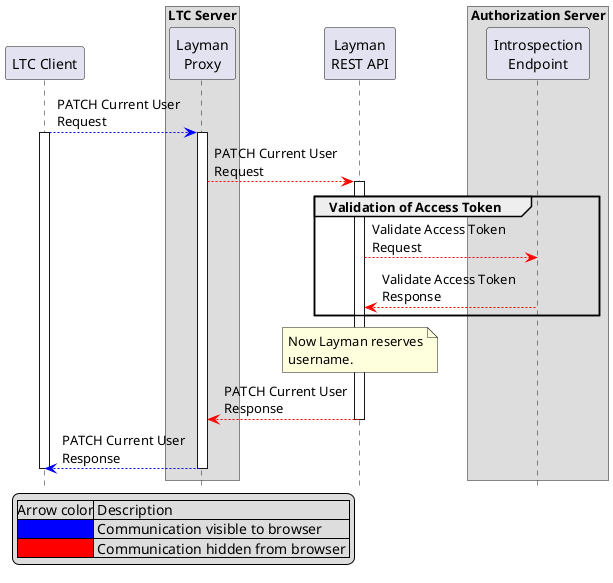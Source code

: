 @startuml
hide footbox
participant "LTC Client" as ltcc

box "LTC Server"
    participant "Layman\nProxy" as ltcsproxy
end box
participant "Layman\nREST API" as layman

box "Authorization Server"
	participant "Introspection\nEndpoint" as lris
end box


ltcc [#0000FF]--> ltcsproxy: PATCH Current User\nRequest
activate ltcc
activate ltcsproxy
ltcsproxy [#FF0000]--> layman: PATCH Current User\nRequest
activate layman
group Validation of Access Token
    layman [#FF0000]--> lris: Validate Access Token\nRequest
    lris [#FF0000]--> layman: Validate Access Token\nResponse
end
note over layman
    Now Layman reserves
    username.
end note
layman [#FF0000]--> ltcsproxy: PATCH Current User\nResponse
deactivate layman
ltcsproxy [#0000FF]--> ltcc: PATCH Current User\nResponse
deactivate ltcsproxy
deactivate ltcc

legend left
    |Arrow color| Description |
    |<#0000FF>| Communication visible to browser |
    |<#FF0000>| Communication hidden from browser |
endlegend

@enduml